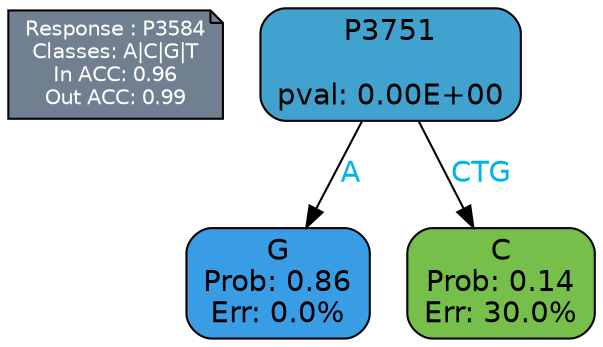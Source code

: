 digraph Tree {
node [shape=box, style="filled, rounded", color="black", fontname=helvetica] ;
graph [ranksep=equally, splines=polylines, bgcolor=transparent, dpi=600] ;
edge [fontname=helvetica] ;
LEGEND [label="Response : P3584
Classes: A|C|G|T
In ACC: 0.96
Out ACC: 0.99
",shape=note,align=left,style=filled,fillcolor="slategray",fontcolor="white",fontsize=10];1 [label="P3751

pval: 0.00E+00", fillcolor="#41a1cf"] ;
2 [label="G
Prob: 0.86
Err: 0.0%", fillcolor="#399de5"] ;
3 [label="C
Prob: 0.14
Err: 30.0%", fillcolor="#75bf4a"] ;
1 -> 2 [label="A",fontcolor=deepskyblue2] ;
1 -> 3 [label="CTG",fontcolor=deepskyblue2] ;
{rank = same; 2;3;}{rank = same; LEGEND;1;}}
